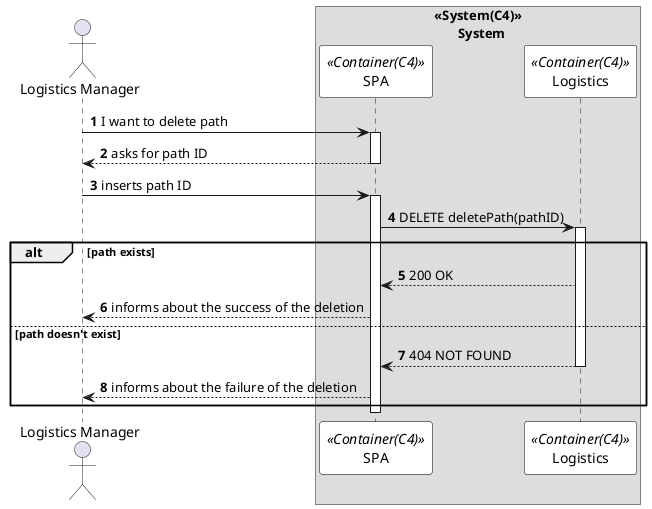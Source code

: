 @startuml deletePathSD
autonumber

skinparam sequence {
ParticipantBorderColor black
ParticipantBackgroundColor white
}

actor "Logistics Manager" as manager


box "<<System(C4)>>\n       System"
participant SPA as  SPA <<Container(C4)>>
participant Logistics as  Logistics <<Container(C4)>>


manager -> SPA: I want to delete path
activate SPA

SPA --> manager: asks for path ID
deactivate SPA

manager -> SPA: inserts path ID
activate SPA

SPA -> Logistics: DELETE deletePath(pathID)
activate Logistics


alt path exists

Logistics --> SPA: 200 OK
SPA --> manager: informs about the success of the deletion


else path doesn't exist

Logistics --> SPA: 404 NOT FOUND
deactivate Logistics
SPA --> manager: informs about the failure of the deletion

end

deactivate SPA
deactivate manager

@enduml